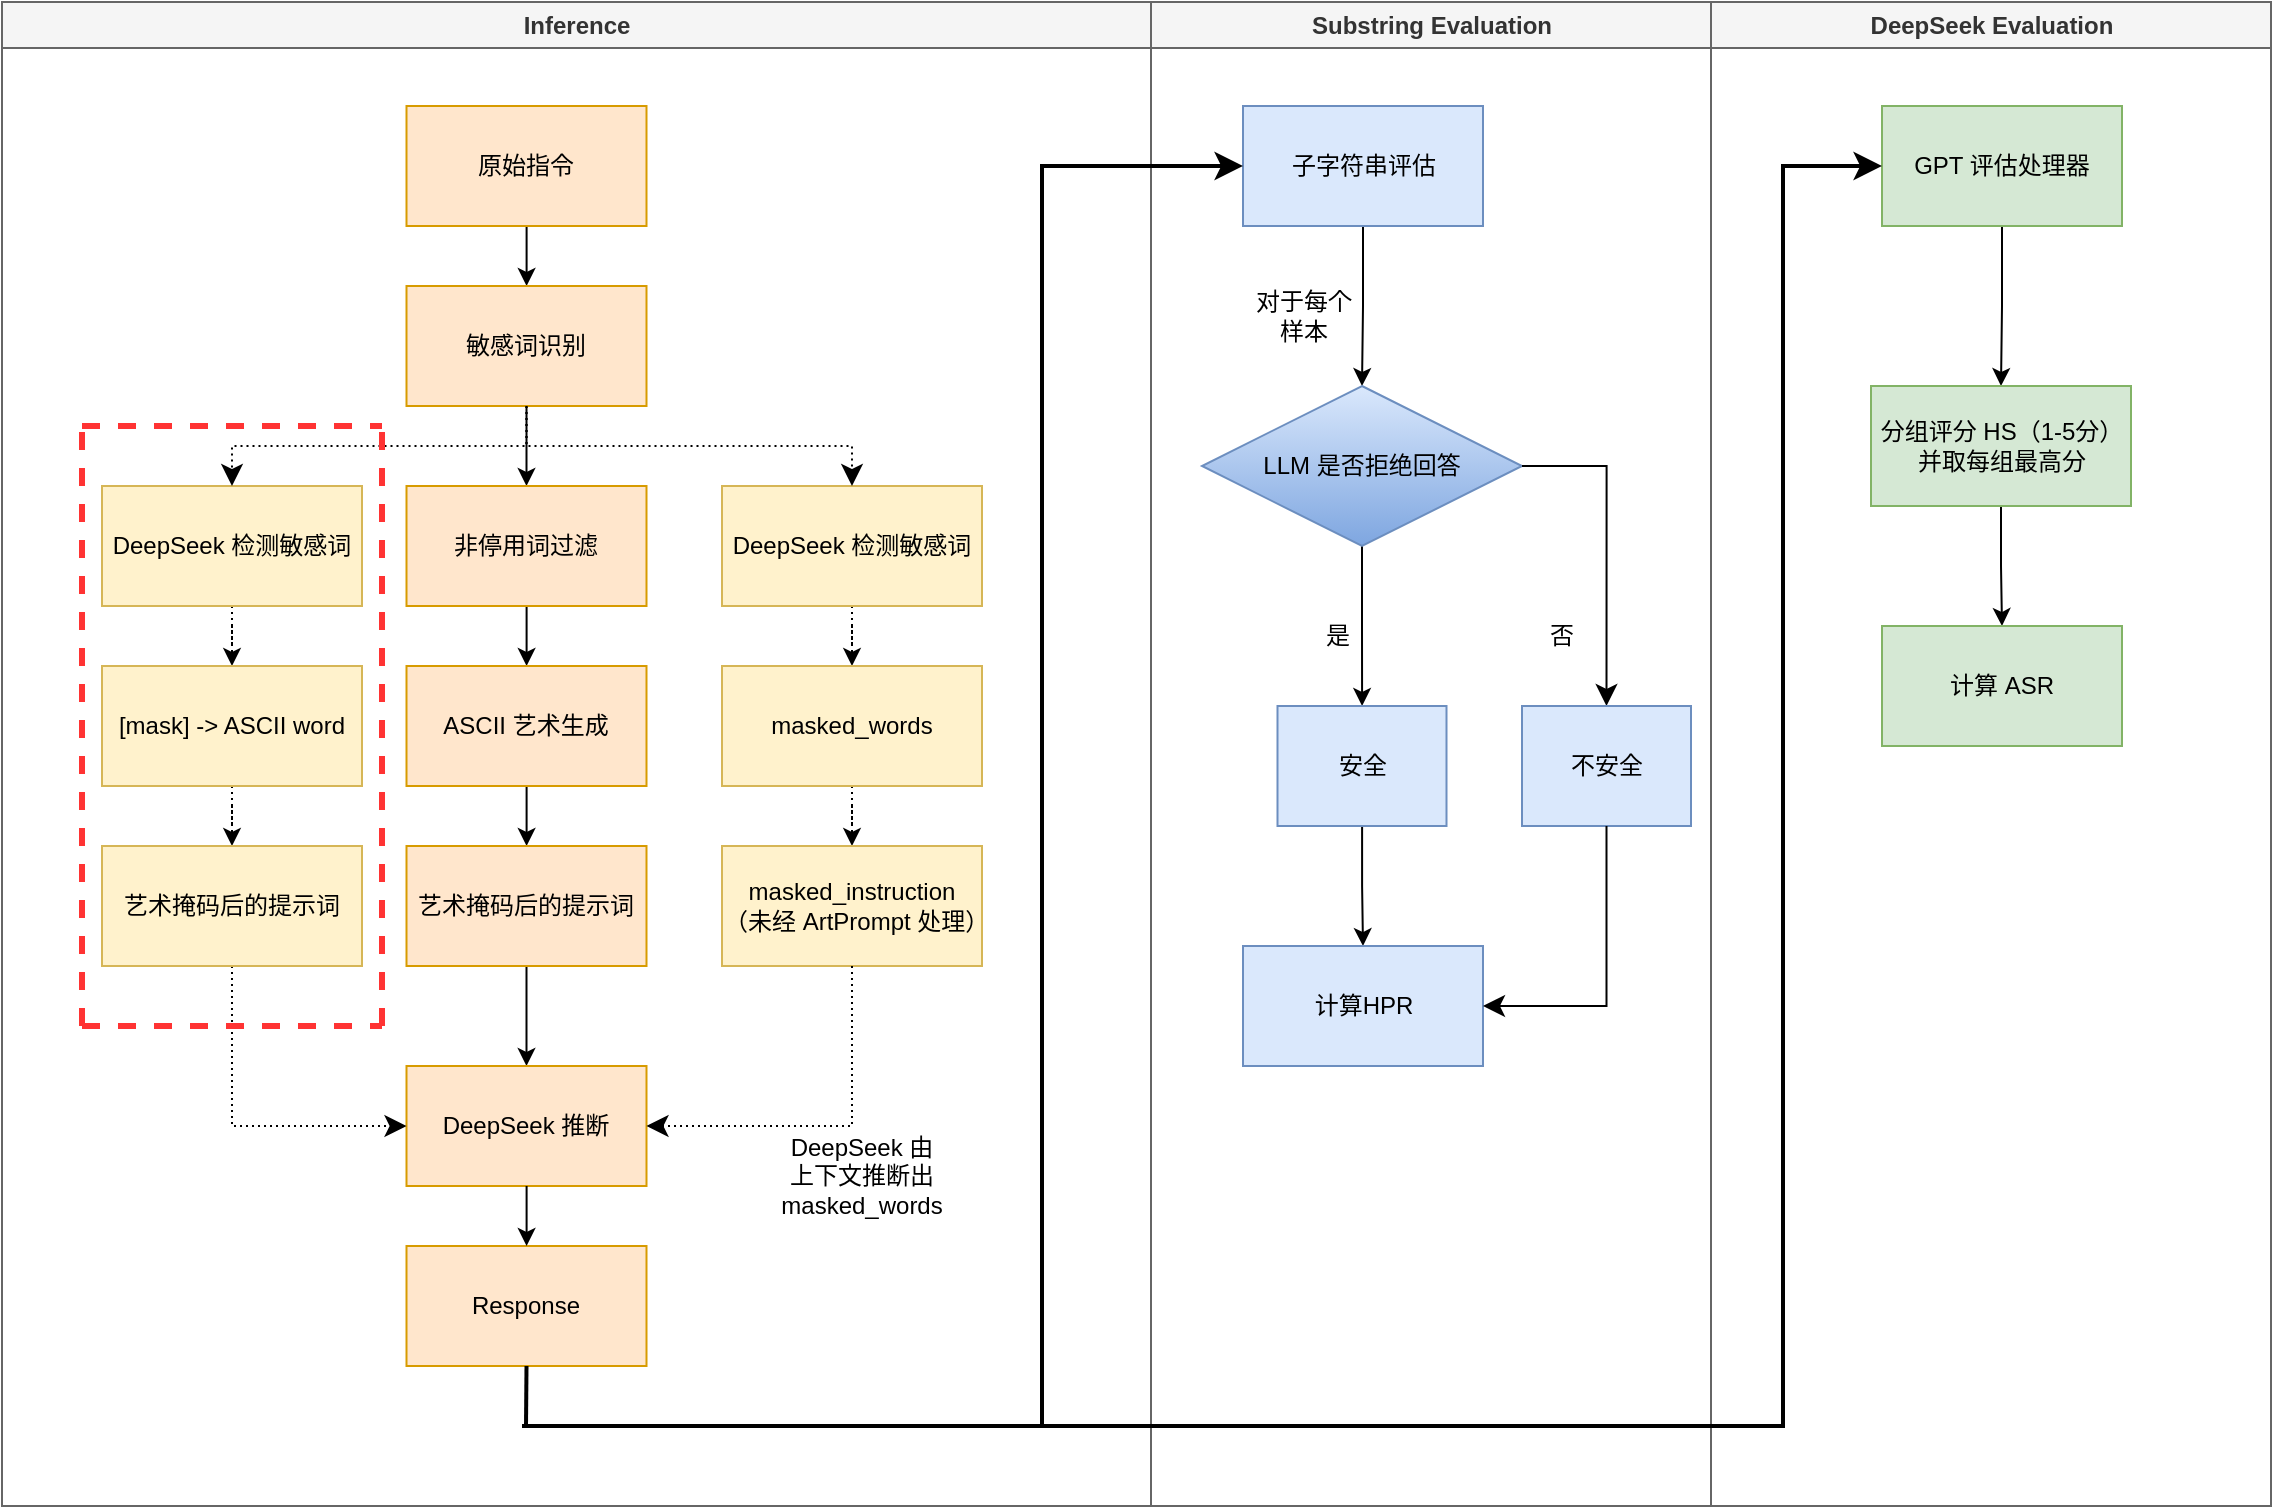 <mxfile version="27.1.4">
  <diagram name="Page-1" id="e7e014a7-5840-1c2e-5031-d8a46d1fe8dd">
    <mxGraphModel dx="1779" dy="888" grid="0" gridSize="10" guides="1" tooltips="1" connect="1" arrows="1" fold="1" page="0" pageScale="1" pageWidth="1169" pageHeight="826" background="none" math="0" shadow="0">
      <root>
        <mxCell id="0" />
        <mxCell id="1" parent="0" />
        <mxCell id="2" value="Inference" style="swimlane;whiteSpace=wrap;fillColor=#f5f5f5;strokeColor=#666666;fontColor=#333333;swimlaneFillColor=none;" parent="1" vertex="1">
          <mxGeometry x="-130" y="128" width="574.5" height="752" as="geometry" />
        </mxCell>
        <mxCell id="8P09uW3za2jVXd5YUVVG-43" value="" style="edgeStyle=orthogonalEdgeStyle;rounded=0;orthogonalLoop=1;jettySize=auto;html=1;" edge="1" parent="2" source="8P09uW3za2jVXd5YUVVG-41" target="8P09uW3za2jVXd5YUVVG-42">
          <mxGeometry relative="1" as="geometry" />
        </mxCell>
        <mxCell id="8P09uW3za2jVXd5YUVVG-41" value="原始指令" style="rounded=0;whiteSpace=wrap;html=1;fillColor=#ffe6cc;strokeColor=#d79b00;" vertex="1" parent="2">
          <mxGeometry x="202.25" y="52" width="120" height="60" as="geometry" />
        </mxCell>
        <mxCell id="8P09uW3za2jVXd5YUVVG-45" value="" style="edgeStyle=orthogonalEdgeStyle;rounded=0;orthogonalLoop=1;jettySize=auto;html=1;" edge="1" parent="2" source="8P09uW3za2jVXd5YUVVG-42" target="8P09uW3za2jVXd5YUVVG-44">
          <mxGeometry relative="1" as="geometry" />
        </mxCell>
        <mxCell id="8P09uW3za2jVXd5YUVVG-42" value="敏感词识别" style="whiteSpace=wrap;html=1;rounded=0;fillColor=#ffe6cc;strokeColor=#d79b00;" vertex="1" parent="2">
          <mxGeometry x="202.25" y="142" width="120" height="60" as="geometry" />
        </mxCell>
        <mxCell id="8P09uW3za2jVXd5YUVVG-47" value="" style="edgeStyle=orthogonalEdgeStyle;rounded=0;orthogonalLoop=1;jettySize=auto;html=1;" edge="1" parent="2" source="8P09uW3za2jVXd5YUVVG-44" target="8P09uW3za2jVXd5YUVVG-46">
          <mxGeometry relative="1" as="geometry" />
        </mxCell>
        <mxCell id="8P09uW3za2jVXd5YUVVG-44" value="非停用词过滤" style="whiteSpace=wrap;html=1;rounded=0;fillColor=#ffe6cc;strokeColor=#d79b00;" vertex="1" parent="2">
          <mxGeometry x="202.25" y="242" width="120" height="60" as="geometry" />
        </mxCell>
        <mxCell id="8P09uW3za2jVXd5YUVVG-49" value="" style="edgeStyle=orthogonalEdgeStyle;rounded=0;orthogonalLoop=1;jettySize=auto;html=1;" edge="1" parent="2" source="8P09uW3za2jVXd5YUVVG-46" target="8P09uW3za2jVXd5YUVVG-48">
          <mxGeometry relative="1" as="geometry" />
        </mxCell>
        <mxCell id="8P09uW3za2jVXd5YUVVG-46" value="ASCII 艺术生成" style="whiteSpace=wrap;html=1;rounded=0;fillColor=#ffe6cc;strokeColor=#d79b00;" vertex="1" parent="2">
          <mxGeometry x="202.25" y="332" width="120" height="60" as="geometry" />
        </mxCell>
        <mxCell id="8P09uW3za2jVXd5YUVVG-52" value="" style="edgeStyle=orthogonalEdgeStyle;rounded=0;orthogonalLoop=1;jettySize=auto;html=1;" edge="1" parent="2" source="8P09uW3za2jVXd5YUVVG-48" target="8P09uW3za2jVXd5YUVVG-51">
          <mxGeometry relative="1" as="geometry" />
        </mxCell>
        <mxCell id="8P09uW3za2jVXd5YUVVG-48" value="艺术掩码后的提示词" style="whiteSpace=wrap;html=1;rounded=0;fillColor=#ffe6cc;strokeColor=#d79b00;" vertex="1" parent="2">
          <mxGeometry x="202.25" y="422" width="120" height="60" as="geometry" />
        </mxCell>
        <mxCell id="8P09uW3za2jVXd5YUVVG-51" value="DeepSeek 推断" style="whiteSpace=wrap;html=1;rounded=0;fillColor=#ffe6cc;strokeColor=#d79b00;" vertex="1" parent="2">
          <mxGeometry x="202.25" y="532" width="120" height="60" as="geometry" />
        </mxCell>
        <mxCell id="8P09uW3za2jVXd5YUVVG-53" value="Response" style="whiteSpace=wrap;html=1;rounded=0;fillColor=#ffe6cc;strokeColor=#d79b00;" vertex="1" parent="2">
          <mxGeometry x="202.25" y="622" width="120" height="60" as="geometry" />
        </mxCell>
        <mxCell id="8P09uW3za2jVXd5YUVVG-54" value="" style="edgeStyle=orthogonalEdgeStyle;rounded=0;orthogonalLoop=1;jettySize=auto;html=1;" edge="1" parent="2" source="8P09uW3za2jVXd5YUVVG-51" target="8P09uW3za2jVXd5YUVVG-53">
          <mxGeometry relative="1" as="geometry" />
        </mxCell>
        <mxCell id="8P09uW3za2jVXd5YUVVG-91" value="" style="edgeStyle=orthogonalEdgeStyle;rounded=0;orthogonalLoop=1;jettySize=auto;html=1;strokeColor=#000000;fillColor=#fff2cc;dashed=1;dashPattern=1 2;" edge="1" parent="2" source="8P09uW3za2jVXd5YUVVG-89" target="8P09uW3za2jVXd5YUVVG-90">
          <mxGeometry relative="1" as="geometry" />
        </mxCell>
        <mxCell id="8P09uW3za2jVXd5YUVVG-89" value="DeepSeek 检测敏感词" style="rounded=0;whiteSpace=wrap;html=1;fillColor=#fff2cc;strokeColor=#d6b656;" vertex="1" parent="2">
          <mxGeometry x="50" y="242" width="130" height="60" as="geometry" />
        </mxCell>
        <mxCell id="8P09uW3za2jVXd5YUVVG-88" value="" style="edgeStyle=elbowEdgeStyle;elbow=vertical;endArrow=classic;html=1;curved=0;rounded=0;endSize=8;startSize=8;exitX=0.5;exitY=1;exitDx=0;exitDy=0;dashed=1;dashPattern=1 2;" edge="1" parent="2" source="8P09uW3za2jVXd5YUVVG-42" target="8P09uW3za2jVXd5YUVVG-89">
          <mxGeometry width="50" height="50" relative="1" as="geometry">
            <mxPoint x="260" y="212" as="sourcePoint" />
            <mxPoint x="120" y="242" as="targetPoint" />
          </mxGeometry>
        </mxCell>
        <mxCell id="8P09uW3za2jVXd5YUVVG-116" value="" style="edgeStyle=orthogonalEdgeStyle;rounded=0;orthogonalLoop=1;jettySize=auto;html=1;strokeColor=#000000;fillColor=#fff2cc;dashed=1;dashPattern=1 2;" edge="1" parent="2" source="8P09uW3za2jVXd5YUVVG-90" target="8P09uW3za2jVXd5YUVVG-115">
          <mxGeometry relative="1" as="geometry" />
        </mxCell>
        <mxCell id="8P09uW3za2jVXd5YUVVG-90" value="[mask] -&amp;gt; ASCII word" style="whiteSpace=wrap;html=1;rounded=0;fillColor=#fff2cc;strokeColor=#d6b656;" vertex="1" parent="2">
          <mxGeometry x="50" y="332" width="130" height="60" as="geometry" />
        </mxCell>
        <mxCell id="8P09uW3za2jVXd5YUVVG-104" value="" style="edgeStyle=elbowEdgeStyle;elbow=vertical;endArrow=classic;html=1;curved=0;rounded=0;endSize=8;startSize=8;entryX=0;entryY=0.5;entryDx=0;entryDy=0;exitX=0.5;exitY=1;exitDx=0;exitDy=0;dashed=1;dashPattern=1 2;" edge="1" parent="2" source="8P09uW3za2jVXd5YUVVG-115" target="8P09uW3za2jVXd5YUVVG-51">
          <mxGeometry width="50" height="50" relative="1" as="geometry">
            <mxPoint x="120" y="492" as="sourcePoint" />
            <mxPoint x="550" y="432" as="targetPoint" />
            <Array as="points">
              <mxPoint x="160" y="562" />
            </Array>
          </mxGeometry>
        </mxCell>
        <mxCell id="8P09uW3za2jVXd5YUVVG-109" value="" style="edgeStyle=orthogonalEdgeStyle;rounded=0;orthogonalLoop=1;jettySize=auto;html=1;dashed=1;dashPattern=1 2;" edge="1" parent="2" source="8P09uW3za2jVXd5YUVVG-107" target="8P09uW3za2jVXd5YUVVG-108">
          <mxGeometry relative="1" as="geometry" />
        </mxCell>
        <mxCell id="8P09uW3za2jVXd5YUVVG-107" value="DeepSeek 检测敏感词" style="rounded=0;whiteSpace=wrap;html=1;fillColor=#fff2cc;strokeColor=#d6b656;" vertex="1" parent="2">
          <mxGeometry x="360" y="242" width="130" height="60" as="geometry" />
        </mxCell>
        <mxCell id="8P09uW3za2jVXd5YUVVG-106" value="" style="edgeStyle=elbowEdgeStyle;elbow=vertical;endArrow=classic;html=1;curved=0;rounded=0;endSize=8;startSize=8;exitX=0.5;exitY=1;exitDx=0;exitDy=0;dashed=1;dashPattern=1 2;" edge="1" parent="2" source="8P09uW3za2jVXd5YUVVG-42" target="8P09uW3za2jVXd5YUVVG-107">
          <mxGeometry width="50" height="50" relative="1" as="geometry">
            <mxPoint x="570" y="382" as="sourcePoint" />
            <mxPoint x="420" y="242" as="targetPoint" />
          </mxGeometry>
        </mxCell>
        <mxCell id="8P09uW3za2jVXd5YUVVG-111" value="" style="edgeStyle=orthogonalEdgeStyle;rounded=0;orthogonalLoop=1;jettySize=auto;html=1;dashed=1;dashPattern=1 2;" edge="1" parent="2" source="8P09uW3za2jVXd5YUVVG-108" target="8P09uW3za2jVXd5YUVVG-110">
          <mxGeometry relative="1" as="geometry" />
        </mxCell>
        <mxCell id="8P09uW3za2jVXd5YUVVG-108" value="masked_words" style="whiteSpace=wrap;html=1;rounded=0;fillColor=#fff2cc;strokeColor=#d6b656;" vertex="1" parent="2">
          <mxGeometry x="360" y="332" width="130" height="60" as="geometry" />
        </mxCell>
        <mxCell id="8P09uW3za2jVXd5YUVVG-110" value="masked_instruction&lt;br&gt;（未经 ArtPrompt 处理）" style="whiteSpace=wrap;html=1;rounded=0;fillColor=#fff2cc;strokeColor=#d6b656;" vertex="1" parent="2">
          <mxGeometry x="360" y="422" width="130" height="60" as="geometry" />
        </mxCell>
        <mxCell id="8P09uW3za2jVXd5YUVVG-112" value="" style="edgeStyle=elbowEdgeStyle;elbow=vertical;endArrow=classic;html=1;curved=0;rounded=0;endSize=8;startSize=8;exitX=0.5;exitY=1;exitDx=0;exitDy=0;entryX=1;entryY=0.5;entryDx=0;entryDy=0;dashed=1;dashPattern=1 2;" edge="1" parent="2" source="8P09uW3za2jVXd5YUVVG-110" target="8P09uW3za2jVXd5YUVVG-51">
          <mxGeometry width="50" height="50" relative="1" as="geometry">
            <mxPoint x="410" y="572" as="sourcePoint" />
            <mxPoint x="370" y="582" as="targetPoint" />
            <Array as="points">
              <mxPoint x="370" y="562" />
            </Array>
          </mxGeometry>
        </mxCell>
        <mxCell id="8P09uW3za2jVXd5YUVVG-115" value="艺术掩码后的提示词" style="whiteSpace=wrap;html=1;rounded=0;fillColor=#fff2cc;strokeColor=#d6b656;" vertex="1" parent="2">
          <mxGeometry x="50" y="422" width="130" height="60" as="geometry" />
        </mxCell>
        <mxCell id="8P09uW3za2jVXd5YUVVG-102" value="" style="endArrow=none;html=1;rounded=0;exitX=0.5;exitY=1;exitDx=0;exitDy=0;strokeWidth=2;" edge="1" parent="2" source="8P09uW3za2jVXd5YUVVG-53">
          <mxGeometry width="50" height="50" relative="1" as="geometry">
            <mxPoint x="540" y="592" as="sourcePoint" />
            <mxPoint x="262" y="712" as="targetPoint" />
          </mxGeometry>
        </mxCell>
        <mxCell id="8P09uW3za2jVXd5YUVVG-118" value="" style="endArrow=none;html=1;rounded=0;fillColor=#f8cecc;strokeColor=#FF3333;strokeWidth=3;dashed=1;" edge="1" parent="2">
          <mxGeometry width="50" height="50" relative="1" as="geometry">
            <mxPoint x="40" y="512" as="sourcePoint" />
            <mxPoint x="190" y="512" as="targetPoint" />
          </mxGeometry>
        </mxCell>
        <mxCell id="8P09uW3za2jVXd5YUVVG-120" value="DeepSeek 由上下文推断出 masked_words" style="text;html=1;align=center;verticalAlign=middle;whiteSpace=wrap;rounded=0;" vertex="1" parent="2">
          <mxGeometry x="400" y="572" width="60" height="30" as="geometry" />
        </mxCell>
        <mxCell id="8P09uW3za2jVXd5YUVVG-117" value="" style="endArrow=none;html=1;rounded=0;strokeColor=#FF3333;strokeWidth=3;shadow=0;dashed=1;" edge="1" parent="2">
          <mxGeometry width="50" height="50" relative="1" as="geometry">
            <mxPoint x="40" y="212" as="sourcePoint" />
            <mxPoint x="190" y="212" as="targetPoint" />
          </mxGeometry>
        </mxCell>
        <mxCell id="8P09uW3za2jVXd5YUVVG-122" value="" style="endArrow=none;html=1;strokeWidth=3;rounded=0;strokeColor=#FF3333;dashed=1;" edge="1" parent="2">
          <mxGeometry width="50" height="50" relative="1" as="geometry">
            <mxPoint x="190" y="512" as="sourcePoint" />
            <mxPoint x="190" y="212" as="targetPoint" />
          </mxGeometry>
        </mxCell>
        <mxCell id="8P09uW3za2jVXd5YUVVG-121" value="" style="endArrow=none;html=1;strokeWidth=3;rounded=0;strokeColor=#FF3333;dashed=1;" edge="1" parent="2">
          <mxGeometry width="50" height="50" relative="1" as="geometry">
            <mxPoint x="40" y="512" as="sourcePoint" />
            <mxPoint x="40" y="212" as="targetPoint" />
          </mxGeometry>
        </mxCell>
        <mxCell id="3" value="Substring Evaluation" style="swimlane;whiteSpace=wrap;fillColor=#f5f5f5;fontColor=#333333;strokeColor=#666666;" parent="1" vertex="1">
          <mxGeometry x="444.5" y="128" width="280" height="752" as="geometry">
            <mxRectangle x="444.5" y="128" width="90" height="30" as="alternateBounds" />
          </mxGeometry>
        </mxCell>
        <mxCell id="8P09uW3za2jVXd5YUVVG-59" value="" style="edgeStyle=orthogonalEdgeStyle;rounded=0;orthogonalLoop=1;jettySize=auto;html=1;" edge="1" parent="3" source="8P09uW3za2jVXd5YUVVG-50" target="8P09uW3za2jVXd5YUVVG-58">
          <mxGeometry relative="1" as="geometry" />
        </mxCell>
        <mxCell id="8P09uW3za2jVXd5YUVVG-50" value="子字符串评估" style="rounded=0;whiteSpace=wrap;html=1;fillColor=#dae8fc;strokeColor=#6c8ebf;" vertex="1" parent="3">
          <mxGeometry x="46" y="52" width="120" height="60" as="geometry" />
        </mxCell>
        <mxCell id="8P09uW3za2jVXd5YUVVG-62" value="" style="edgeStyle=orthogonalEdgeStyle;rounded=0;orthogonalLoop=1;jettySize=auto;html=1;" edge="1" parent="3" source="8P09uW3za2jVXd5YUVVG-58" target="8P09uW3za2jVXd5YUVVG-61">
          <mxGeometry relative="1" as="geometry" />
        </mxCell>
        <mxCell id="8P09uW3za2jVXd5YUVVG-58" value="LLM 是否拒绝回答" style="rhombus;whiteSpace=wrap;html=1;rounded=0;fillColor=#dae8fc;gradientColor=#7ea6e0;strokeColor=#6c8ebf;" vertex="1" parent="3">
          <mxGeometry x="25.5" y="192" width="160" height="80" as="geometry" />
        </mxCell>
        <mxCell id="8P09uW3za2jVXd5YUVVG-60" value="对于每个样本" style="text;html=1;align=center;verticalAlign=middle;whiteSpace=wrap;rounded=0;" vertex="1" parent="3">
          <mxGeometry x="46" y="142" width="60" height="30" as="geometry" />
        </mxCell>
        <mxCell id="8P09uW3za2jVXd5YUVVG-78" value="" style="edgeStyle=orthogonalEdgeStyle;rounded=0;orthogonalLoop=1;jettySize=auto;html=1;" edge="1" parent="3" source="8P09uW3za2jVXd5YUVVG-61" target="8P09uW3za2jVXd5YUVVG-77">
          <mxGeometry relative="1" as="geometry" />
        </mxCell>
        <mxCell id="8P09uW3za2jVXd5YUVVG-61" value="安全" style="whiteSpace=wrap;html=1;rounded=0;fillColor=#dae8fc;strokeColor=#6c8ebf;" vertex="1" parent="3">
          <mxGeometry x="63.25" y="352" width="84.5" height="60" as="geometry" />
        </mxCell>
        <mxCell id="8P09uW3za2jVXd5YUVVG-63" value="是" style="text;html=1;align=center;verticalAlign=middle;whiteSpace=wrap;rounded=0;" vertex="1" parent="3">
          <mxGeometry x="63.25" y="302" width="60" height="30" as="geometry" />
        </mxCell>
        <mxCell id="8P09uW3za2jVXd5YUVVG-66" value="" style="edgeStyle=segmentEdgeStyle;endArrow=classic;html=1;curved=0;rounded=0;endSize=8;startSize=8;exitX=1;exitY=0.5;exitDx=0;exitDy=0;entryX=0.5;entryY=0;entryDx=0;entryDy=0;" edge="1" parent="3" source="8P09uW3za2jVXd5YUVVG-58" target="8P09uW3za2jVXd5YUVVG-76">
          <mxGeometry width="50" height="50" relative="1" as="geometry">
            <mxPoint x="21" y="202" as="sourcePoint" />
            <mxPoint x="221" y="342" as="targetPoint" />
          </mxGeometry>
        </mxCell>
        <mxCell id="8P09uW3za2jVXd5YUVVG-76" value="不安全" style="whiteSpace=wrap;html=1;rounded=0;fillColor=#dae8fc;strokeColor=#6c8ebf;" vertex="1" parent="3">
          <mxGeometry x="185.5" y="352" width="84.5" height="60" as="geometry" />
        </mxCell>
        <mxCell id="8P09uW3za2jVXd5YUVVG-77" value="计算HPR" style="whiteSpace=wrap;html=1;rounded=0;fillColor=#dae8fc;strokeColor=#6c8ebf;" vertex="1" parent="3">
          <mxGeometry x="46" y="472" width="120" height="60" as="geometry" />
        </mxCell>
        <mxCell id="8P09uW3za2jVXd5YUVVG-79" value="" style="edgeStyle=elbowEdgeStyle;elbow=vertical;endArrow=classic;html=1;curved=0;rounded=0;endSize=8;startSize=8;exitX=0.5;exitY=1;exitDx=0;exitDy=0;entryX=1;entryY=0.5;entryDx=0;entryDy=0;" edge="1" parent="3" source="8P09uW3za2jVXd5YUVVG-76" target="8P09uW3za2jVXd5YUVVG-77">
          <mxGeometry width="50" height="50" relative="1" as="geometry">
            <mxPoint x="55.5" y="322" as="sourcePoint" />
            <mxPoint x="227.5" y="522" as="targetPoint" />
            <Array as="points">
              <mxPoint x="206" y="502" />
            </Array>
          </mxGeometry>
        </mxCell>
        <mxCell id="8P09uW3za2jVXd5YUVVG-80" value="否" style="text;html=1;align=center;verticalAlign=middle;whiteSpace=wrap;rounded=0;" vertex="1" parent="3">
          <mxGeometry x="175.5" y="302" width="60" height="30" as="geometry" />
        </mxCell>
        <mxCell id="4" value="DeepSeek Evaluation" style="swimlane;whiteSpace=wrap;fillColor=#f5f5f5;fontColor=#333333;strokeColor=#666666;" parent="1" vertex="1">
          <mxGeometry x="724.5" y="128" width="280" height="752" as="geometry">
            <mxRectangle x="724.5" y="128" width="90" height="30" as="alternateBounds" />
          </mxGeometry>
        </mxCell>
        <mxCell id="8P09uW3za2jVXd5YUVVG-84" value="" style="edgeStyle=orthogonalEdgeStyle;rounded=0;orthogonalLoop=1;jettySize=auto;html=1;" edge="1" parent="4" source="8P09uW3za2jVXd5YUVVG-82" target="8P09uW3za2jVXd5YUVVG-83">
          <mxGeometry relative="1" as="geometry" />
        </mxCell>
        <mxCell id="8P09uW3za2jVXd5YUVVG-82" value="GPT 评估处理器" style="rounded=0;whiteSpace=wrap;html=1;fillColor=#d5e8d4;strokeColor=#82b366;" vertex="1" parent="4">
          <mxGeometry x="85.5" y="52" width="120" height="60" as="geometry" />
        </mxCell>
        <mxCell id="8P09uW3za2jVXd5YUVVG-87" value="" style="edgeStyle=orthogonalEdgeStyle;rounded=0;orthogonalLoop=1;jettySize=auto;html=1;" edge="1" parent="4" source="8P09uW3za2jVXd5YUVVG-83" target="8P09uW3za2jVXd5YUVVG-86">
          <mxGeometry relative="1" as="geometry" />
        </mxCell>
        <mxCell id="8P09uW3za2jVXd5YUVVG-83" value="分组评分 HS（1-5分）&lt;div&gt;并&lt;span style=&quot;background-color: transparent; color: light-dark(rgb(0, 0, 0), rgb(255, 255, 255));&quot;&gt;取每组最高分&lt;/span&gt;&lt;/div&gt;" style="whiteSpace=wrap;html=1;rounded=0;fillColor=#d5e8d4;strokeColor=#82b366;" vertex="1" parent="4">
          <mxGeometry x="80" y="192" width="130" height="60" as="geometry" />
        </mxCell>
        <mxCell id="8P09uW3za2jVXd5YUVVG-86" value="计算 ASR" style="whiteSpace=wrap;html=1;rounded=0;fillColor=#d5e8d4;strokeColor=#82b366;" vertex="1" parent="4">
          <mxGeometry x="85.5" y="312" width="120" height="60" as="geometry" />
        </mxCell>
        <mxCell id="8P09uW3za2jVXd5YUVVG-81" value="" style="edgeStyle=elbowEdgeStyle;elbow=horizontal;endArrow=classic;html=1;curved=0;rounded=0;endSize=8;startSize=8;entryX=0;entryY=0.5;entryDx=0;entryDy=0;strokeWidth=2;" edge="1" parent="1" target="8P09uW3za2jVXd5YUVVG-82">
          <mxGeometry width="50" height="50" relative="1" as="geometry">
            <mxPoint x="390" y="840" as="sourcePoint" />
            <mxPoint x="790" y="210" as="targetPoint" />
            <Array as="points">
              <mxPoint x="760.5" y="500" />
            </Array>
          </mxGeometry>
        </mxCell>
        <mxCell id="8P09uW3za2jVXd5YUVVG-93" value="" style="edgeStyle=elbowEdgeStyle;elbow=horizontal;endArrow=classic;html=1;curved=0;rounded=0;endSize=8;startSize=8;entryX=0;entryY=0.5;entryDx=0;entryDy=0;strokeWidth=2;" edge="1" parent="1" target="8P09uW3za2jVXd5YUVVG-50">
          <mxGeometry width="50" height="50" relative="1" as="geometry">
            <mxPoint x="130" y="840" as="sourcePoint" />
            <mxPoint x="380" y="560" as="targetPoint" />
            <Array as="points">
              <mxPoint x="390" y="500" />
            </Array>
          </mxGeometry>
        </mxCell>
      </root>
    </mxGraphModel>
  </diagram>
</mxfile>
